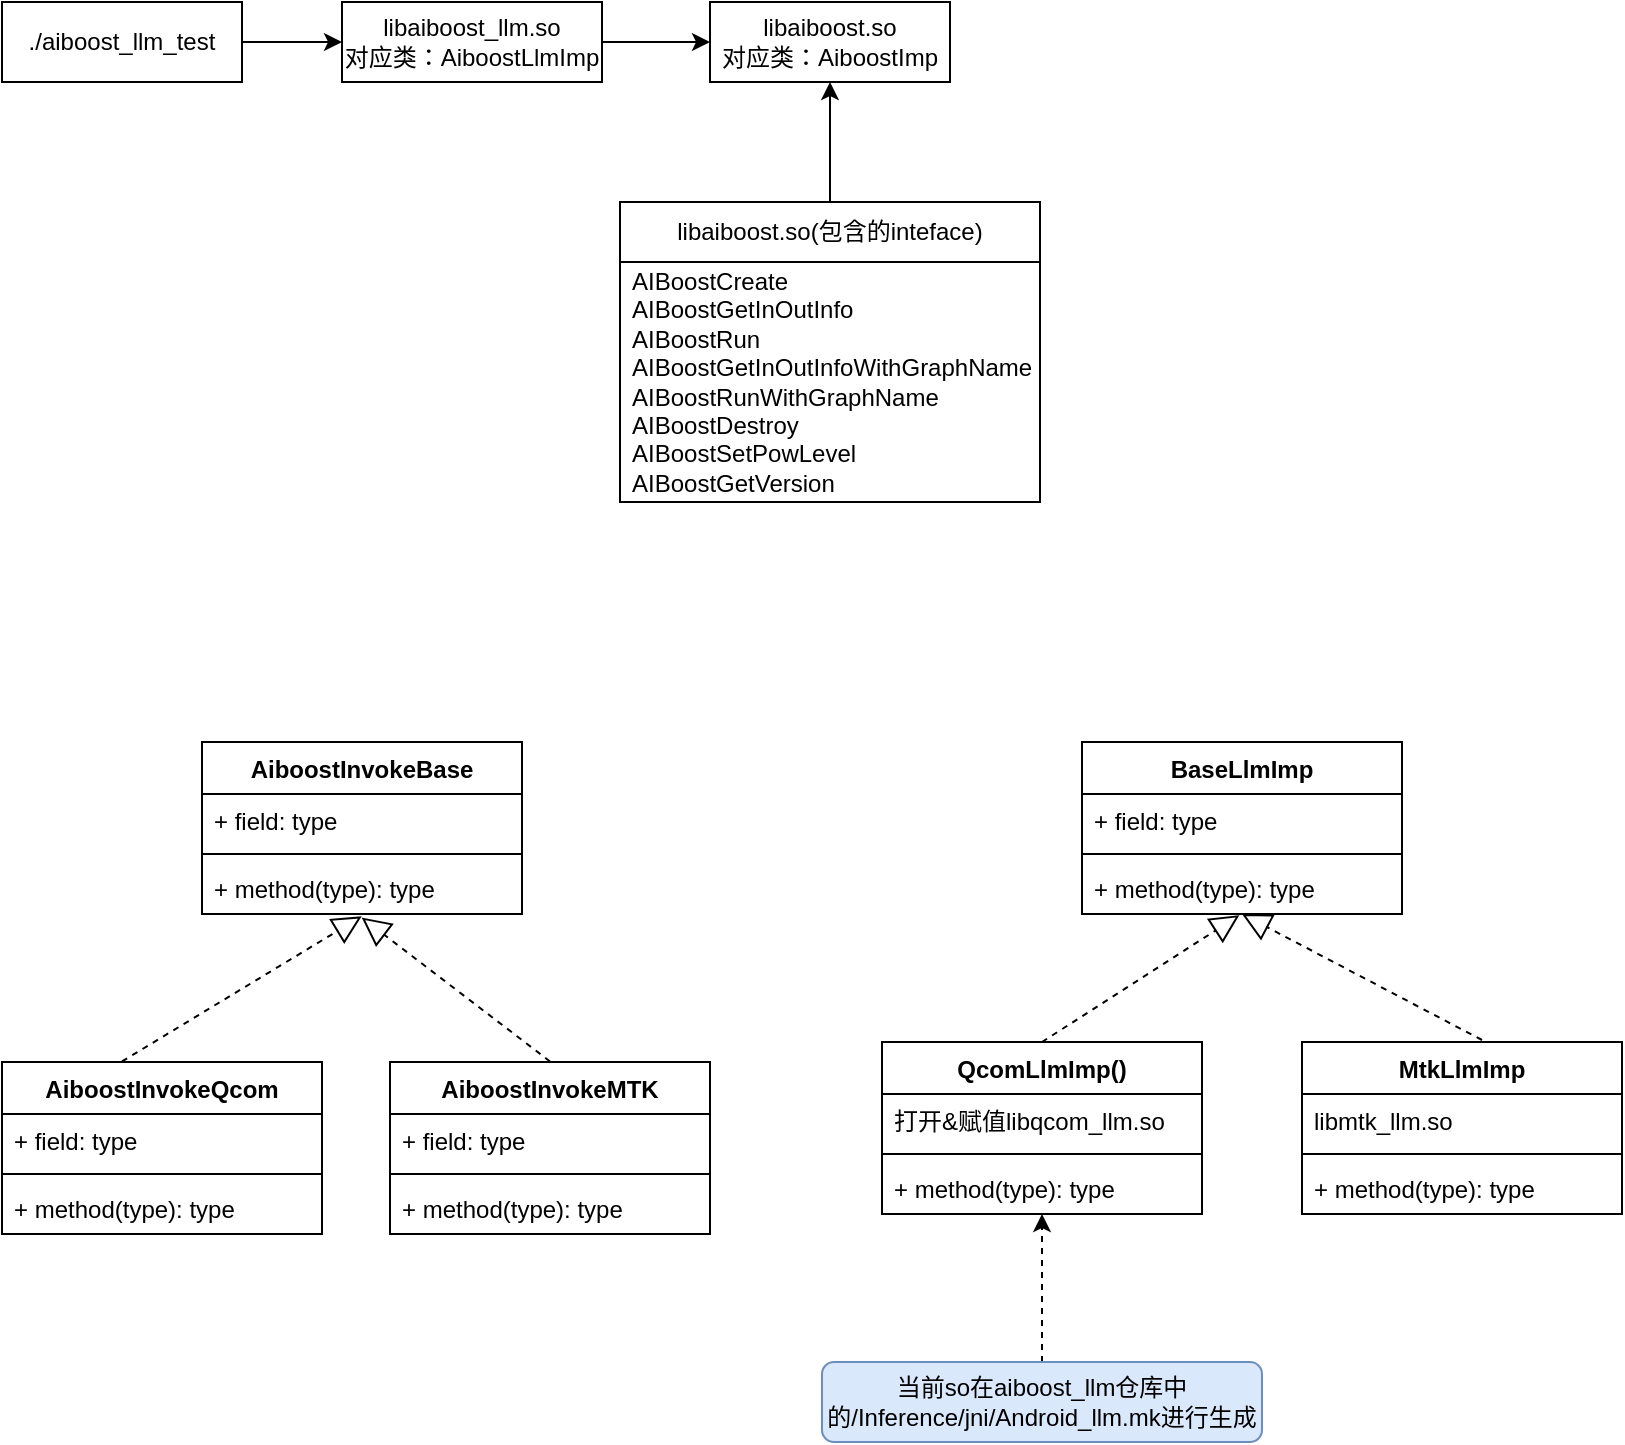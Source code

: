 <mxfile version="26.2.15">
  <diagram name="第 1 页" id="rzc_DVTnZd3EuTVf8gxU">
    <mxGraphModel dx="864" dy="421" grid="1" gridSize="10" guides="1" tooltips="1" connect="1" arrows="1" fold="1" page="1" pageScale="1" pageWidth="827" pageHeight="1169" math="0" shadow="0">
      <root>
        <mxCell id="0" />
        <mxCell id="1" parent="0" />
        <mxCell id="CTm-zYa0rUxEFgS59MSg-5" style="edgeStyle=orthogonalEdgeStyle;rounded=0;orthogonalLoop=1;jettySize=auto;html=1;exitX=1;exitY=0.5;exitDx=0;exitDy=0;entryX=0;entryY=0.5;entryDx=0;entryDy=0;" edge="1" parent="1" source="CTm-zYa0rUxEFgS59MSg-1" target="CTm-zYa0rUxEFgS59MSg-3">
          <mxGeometry relative="1" as="geometry" />
        </mxCell>
        <mxCell id="CTm-zYa0rUxEFgS59MSg-1" value="libaiboost_llm.so&lt;br&gt;对应类：AiboostLlmImp" style="rounded=0;whiteSpace=wrap;html=1;" vertex="1" parent="1">
          <mxGeometry x="230" y="420" width="130" height="40" as="geometry" />
        </mxCell>
        <mxCell id="CTm-zYa0rUxEFgS59MSg-4" style="edgeStyle=orthogonalEdgeStyle;rounded=0;orthogonalLoop=1;jettySize=auto;html=1;exitX=1;exitY=0.5;exitDx=0;exitDy=0;" edge="1" parent="1" source="CTm-zYa0rUxEFgS59MSg-2" target="CTm-zYa0rUxEFgS59MSg-1">
          <mxGeometry relative="1" as="geometry" />
        </mxCell>
        <mxCell id="CTm-zYa0rUxEFgS59MSg-2" value="./aiboost_llm_test" style="rounded=0;whiteSpace=wrap;html=1;" vertex="1" parent="1">
          <mxGeometry x="60" y="420" width="120" height="40" as="geometry" />
        </mxCell>
        <mxCell id="CTm-zYa0rUxEFgS59MSg-3" value="libaiboost.so&lt;br&gt;对应类：AiboostImp" style="rounded=0;whiteSpace=wrap;html=1;" vertex="1" parent="1">
          <mxGeometry x="414" y="420" width="120" height="40" as="geometry" />
        </mxCell>
        <mxCell id="CTm-zYa0rUxEFgS59MSg-13" style="edgeStyle=orthogonalEdgeStyle;rounded=0;orthogonalLoop=1;jettySize=auto;html=1;exitX=0.5;exitY=0;exitDx=0;exitDy=0;entryX=0.5;entryY=1;entryDx=0;entryDy=0;" edge="1" parent="1" source="CTm-zYa0rUxEFgS59MSg-9" target="CTm-zYa0rUxEFgS59MSg-3">
          <mxGeometry relative="1" as="geometry" />
        </mxCell>
        <mxCell id="CTm-zYa0rUxEFgS59MSg-9" value="libaiboost.so(包含的inteface)" style="swimlane;fontStyle=0;childLayout=stackLayout;horizontal=1;startSize=30;horizontalStack=0;resizeParent=1;resizeParentMax=0;resizeLast=0;collapsible=1;marginBottom=0;whiteSpace=wrap;html=1;" vertex="1" parent="1">
          <mxGeometry x="369" y="520" width="210" height="150" as="geometry">
            <mxRectangle x="369" y="520" width="130" height="30" as="alternateBounds" />
          </mxGeometry>
        </mxCell>
        <mxCell id="CTm-zYa0rUxEFgS59MSg-10" value="AIBoostCreate&lt;div&gt;AIBoostGetInOutInfo&lt;br&gt;AIBoostRun&lt;br&gt;AIBoostGetInOutInfoWithGraphName&lt;br&gt;AIBoostRunWithGraphName&lt;br&gt;AIBoostDestroy&lt;br&gt;AIBoostSetPowLevel&lt;br&gt;AIBoostGetVersion&lt;br&gt;&lt;/div&gt;" style="text;strokeColor=none;fillColor=none;align=left;verticalAlign=middle;spacingLeft=4;spacingRight=4;overflow=hidden;points=[[0,0.5],[1,0.5]];portConstraint=eastwest;rotatable=0;whiteSpace=wrap;html=1;" vertex="1" parent="CTm-zYa0rUxEFgS59MSg-9">
          <mxGeometry y="30" width="210" height="120" as="geometry" />
        </mxCell>
        <mxCell id="CTm-zYa0rUxEFgS59MSg-14" value="AiboostInvokeBase" style="swimlane;fontStyle=1;align=center;verticalAlign=top;childLayout=stackLayout;horizontal=1;startSize=26;horizontalStack=0;resizeParent=1;resizeParentMax=0;resizeLast=0;collapsible=1;marginBottom=0;whiteSpace=wrap;html=1;" vertex="1" parent="1">
          <mxGeometry x="160" y="790" width="160" height="86" as="geometry" />
        </mxCell>
        <mxCell id="CTm-zYa0rUxEFgS59MSg-15" value="+ field: type" style="text;strokeColor=none;fillColor=none;align=left;verticalAlign=top;spacingLeft=4;spacingRight=4;overflow=hidden;rotatable=0;points=[[0,0.5],[1,0.5]];portConstraint=eastwest;whiteSpace=wrap;html=1;" vertex="1" parent="CTm-zYa0rUxEFgS59MSg-14">
          <mxGeometry y="26" width="160" height="26" as="geometry" />
        </mxCell>
        <mxCell id="CTm-zYa0rUxEFgS59MSg-16" value="" style="line;strokeWidth=1;fillColor=none;align=left;verticalAlign=middle;spacingTop=-1;spacingLeft=3;spacingRight=3;rotatable=0;labelPosition=right;points=[];portConstraint=eastwest;strokeColor=inherit;" vertex="1" parent="CTm-zYa0rUxEFgS59MSg-14">
          <mxGeometry y="52" width="160" height="8" as="geometry" />
        </mxCell>
        <mxCell id="CTm-zYa0rUxEFgS59MSg-17" value="+ method(type): type" style="text;strokeColor=none;fillColor=none;align=left;verticalAlign=top;spacingLeft=4;spacingRight=4;overflow=hidden;rotatable=0;points=[[0,0.5],[1,0.5]];portConstraint=eastwest;whiteSpace=wrap;html=1;" vertex="1" parent="CTm-zYa0rUxEFgS59MSg-14">
          <mxGeometry y="60" width="160" height="26" as="geometry" />
        </mxCell>
        <mxCell id="CTm-zYa0rUxEFgS59MSg-18" value="AiboostInvokeQcom" style="swimlane;fontStyle=1;align=center;verticalAlign=top;childLayout=stackLayout;horizontal=1;startSize=26;horizontalStack=0;resizeParent=1;resizeParentMax=0;resizeLast=0;collapsible=1;marginBottom=0;whiteSpace=wrap;html=1;" vertex="1" parent="1">
          <mxGeometry x="60" y="950" width="160" height="86" as="geometry" />
        </mxCell>
        <mxCell id="CTm-zYa0rUxEFgS59MSg-19" value="+ field: type" style="text;strokeColor=none;fillColor=none;align=left;verticalAlign=top;spacingLeft=4;spacingRight=4;overflow=hidden;rotatable=0;points=[[0,0.5],[1,0.5]];portConstraint=eastwest;whiteSpace=wrap;html=1;" vertex="1" parent="CTm-zYa0rUxEFgS59MSg-18">
          <mxGeometry y="26" width="160" height="26" as="geometry" />
        </mxCell>
        <mxCell id="CTm-zYa0rUxEFgS59MSg-20" value="" style="line;strokeWidth=1;fillColor=none;align=left;verticalAlign=middle;spacingTop=-1;spacingLeft=3;spacingRight=3;rotatable=0;labelPosition=right;points=[];portConstraint=eastwest;strokeColor=inherit;" vertex="1" parent="CTm-zYa0rUxEFgS59MSg-18">
          <mxGeometry y="52" width="160" height="8" as="geometry" />
        </mxCell>
        <mxCell id="CTm-zYa0rUxEFgS59MSg-21" value="+ method(type): type" style="text;strokeColor=none;fillColor=none;align=left;verticalAlign=top;spacingLeft=4;spacingRight=4;overflow=hidden;rotatable=0;points=[[0,0.5],[1,0.5]];portConstraint=eastwest;whiteSpace=wrap;html=1;" vertex="1" parent="CTm-zYa0rUxEFgS59MSg-18">
          <mxGeometry y="60" width="160" height="26" as="geometry" />
        </mxCell>
        <mxCell id="CTm-zYa0rUxEFgS59MSg-22" value="AiboostInvokeMTK" style="swimlane;fontStyle=1;align=center;verticalAlign=top;childLayout=stackLayout;horizontal=1;startSize=26;horizontalStack=0;resizeParent=1;resizeParentMax=0;resizeLast=0;collapsible=1;marginBottom=0;whiteSpace=wrap;html=1;" vertex="1" parent="1">
          <mxGeometry x="254" y="950" width="160" height="86" as="geometry" />
        </mxCell>
        <mxCell id="CTm-zYa0rUxEFgS59MSg-23" value="+ field: type" style="text;strokeColor=none;fillColor=none;align=left;verticalAlign=top;spacingLeft=4;spacingRight=4;overflow=hidden;rotatable=0;points=[[0,0.5],[1,0.5]];portConstraint=eastwest;whiteSpace=wrap;html=1;" vertex="1" parent="CTm-zYa0rUxEFgS59MSg-22">
          <mxGeometry y="26" width="160" height="26" as="geometry" />
        </mxCell>
        <mxCell id="CTm-zYa0rUxEFgS59MSg-24" value="" style="line;strokeWidth=1;fillColor=none;align=left;verticalAlign=middle;spacingTop=-1;spacingLeft=3;spacingRight=3;rotatable=0;labelPosition=right;points=[];portConstraint=eastwest;strokeColor=inherit;" vertex="1" parent="CTm-zYa0rUxEFgS59MSg-22">
          <mxGeometry y="52" width="160" height="8" as="geometry" />
        </mxCell>
        <mxCell id="CTm-zYa0rUxEFgS59MSg-25" value="+ method(type): type" style="text;strokeColor=none;fillColor=none;align=left;verticalAlign=top;spacingLeft=4;spacingRight=4;overflow=hidden;rotatable=0;points=[[0,0.5],[1,0.5]];portConstraint=eastwest;whiteSpace=wrap;html=1;" vertex="1" parent="CTm-zYa0rUxEFgS59MSg-22">
          <mxGeometry y="60" width="160" height="26" as="geometry" />
        </mxCell>
        <mxCell id="CTm-zYa0rUxEFgS59MSg-30" value="" style="endArrow=block;dashed=1;endFill=0;endSize=12;html=1;rounded=0;entryX=0.499;entryY=1.045;entryDx=0;entryDy=0;entryPerimeter=0;" edge="1" parent="1" target="CTm-zYa0rUxEFgS59MSg-17">
          <mxGeometry width="160" relative="1" as="geometry">
            <mxPoint x="120" y="949.71" as="sourcePoint" />
            <mxPoint x="280" y="949.71" as="targetPoint" />
          </mxGeometry>
        </mxCell>
        <mxCell id="CTm-zYa0rUxEFgS59MSg-31" value="" style="endArrow=block;dashed=1;endFill=0;endSize=12;html=1;rounded=0;entryX=0.499;entryY=1.068;entryDx=0;entryDy=0;entryPerimeter=0;" edge="1" parent="1" target="CTm-zYa0rUxEFgS59MSg-17">
          <mxGeometry width="160" relative="1" as="geometry">
            <mxPoint x="334" y="949.71" as="sourcePoint" />
            <mxPoint x="494" y="949.71" as="targetPoint" />
          </mxGeometry>
        </mxCell>
        <mxCell id="CTm-zYa0rUxEFgS59MSg-37" value="BaseLlmImp" style="swimlane;fontStyle=1;align=center;verticalAlign=top;childLayout=stackLayout;horizontal=1;startSize=26;horizontalStack=0;resizeParent=1;resizeParentMax=0;resizeLast=0;collapsible=1;marginBottom=0;whiteSpace=wrap;html=1;" vertex="1" parent="1">
          <mxGeometry x="600" y="790" width="160" height="86" as="geometry" />
        </mxCell>
        <mxCell id="CTm-zYa0rUxEFgS59MSg-38" value="+ field: type" style="text;strokeColor=none;fillColor=none;align=left;verticalAlign=top;spacingLeft=4;spacingRight=4;overflow=hidden;rotatable=0;points=[[0,0.5],[1,0.5]];portConstraint=eastwest;whiteSpace=wrap;html=1;" vertex="1" parent="CTm-zYa0rUxEFgS59MSg-37">
          <mxGeometry y="26" width="160" height="26" as="geometry" />
        </mxCell>
        <mxCell id="CTm-zYa0rUxEFgS59MSg-39" value="" style="line;strokeWidth=1;fillColor=none;align=left;verticalAlign=middle;spacingTop=-1;spacingLeft=3;spacingRight=3;rotatable=0;labelPosition=right;points=[];portConstraint=eastwest;strokeColor=inherit;" vertex="1" parent="CTm-zYa0rUxEFgS59MSg-37">
          <mxGeometry y="52" width="160" height="8" as="geometry" />
        </mxCell>
        <mxCell id="CTm-zYa0rUxEFgS59MSg-40" value="+ method(type): type" style="text;strokeColor=none;fillColor=none;align=left;verticalAlign=top;spacingLeft=4;spacingRight=4;overflow=hidden;rotatable=0;points=[[0,0.5],[1,0.5]];portConstraint=eastwest;whiteSpace=wrap;html=1;" vertex="1" parent="CTm-zYa0rUxEFgS59MSg-37">
          <mxGeometry y="60" width="160" height="26" as="geometry" />
        </mxCell>
        <mxCell id="CTm-zYa0rUxEFgS59MSg-41" value="QcomLlmImp()" style="swimlane;fontStyle=1;align=center;verticalAlign=top;childLayout=stackLayout;horizontal=1;startSize=26;horizontalStack=0;resizeParent=1;resizeParentMax=0;resizeLast=0;collapsible=1;marginBottom=0;whiteSpace=wrap;html=1;" vertex="1" parent="1">
          <mxGeometry x="500" y="940" width="160" height="86" as="geometry" />
        </mxCell>
        <mxCell id="CTm-zYa0rUxEFgS59MSg-42" value="打开&amp;amp;赋值libqcom_llm.so" style="text;strokeColor=none;fillColor=none;align=left;verticalAlign=top;spacingLeft=4;spacingRight=4;overflow=hidden;rotatable=0;points=[[0,0.5],[1,0.5]];portConstraint=eastwest;whiteSpace=wrap;html=1;" vertex="1" parent="CTm-zYa0rUxEFgS59MSg-41">
          <mxGeometry y="26" width="160" height="26" as="geometry" />
        </mxCell>
        <mxCell id="CTm-zYa0rUxEFgS59MSg-43" value="" style="line;strokeWidth=1;fillColor=none;align=left;verticalAlign=middle;spacingTop=-1;spacingLeft=3;spacingRight=3;rotatable=0;labelPosition=right;points=[];portConstraint=eastwest;strokeColor=inherit;" vertex="1" parent="CTm-zYa0rUxEFgS59MSg-41">
          <mxGeometry y="52" width="160" height="8" as="geometry" />
        </mxCell>
        <mxCell id="CTm-zYa0rUxEFgS59MSg-44" value="+ method(type): type" style="text;strokeColor=none;fillColor=none;align=left;verticalAlign=top;spacingLeft=4;spacingRight=4;overflow=hidden;rotatable=0;points=[[0,0.5],[1,0.5]];portConstraint=eastwest;whiteSpace=wrap;html=1;" vertex="1" parent="CTm-zYa0rUxEFgS59MSg-41">
          <mxGeometry y="60" width="160" height="26" as="geometry" />
        </mxCell>
        <mxCell id="CTm-zYa0rUxEFgS59MSg-46" value="MtkLlmImp" style="swimlane;fontStyle=1;align=center;verticalAlign=top;childLayout=stackLayout;horizontal=1;startSize=26;horizontalStack=0;resizeParent=1;resizeParentMax=0;resizeLast=0;collapsible=1;marginBottom=0;whiteSpace=wrap;html=1;" vertex="1" parent="1">
          <mxGeometry x="710" y="940" width="160" height="86" as="geometry" />
        </mxCell>
        <mxCell id="CTm-zYa0rUxEFgS59MSg-47" value="libmtk_llm.so" style="text;strokeColor=none;fillColor=none;align=left;verticalAlign=top;spacingLeft=4;spacingRight=4;overflow=hidden;rotatable=0;points=[[0,0.5],[1,0.5]];portConstraint=eastwest;whiteSpace=wrap;html=1;" vertex="1" parent="CTm-zYa0rUxEFgS59MSg-46">
          <mxGeometry y="26" width="160" height="26" as="geometry" />
        </mxCell>
        <mxCell id="CTm-zYa0rUxEFgS59MSg-48" value="" style="line;strokeWidth=1;fillColor=none;align=left;verticalAlign=middle;spacingTop=-1;spacingLeft=3;spacingRight=3;rotatable=0;labelPosition=right;points=[];portConstraint=eastwest;strokeColor=inherit;" vertex="1" parent="CTm-zYa0rUxEFgS59MSg-46">
          <mxGeometry y="52" width="160" height="8" as="geometry" />
        </mxCell>
        <mxCell id="CTm-zYa0rUxEFgS59MSg-49" value="+ method(type): type" style="text;strokeColor=none;fillColor=none;align=left;verticalAlign=top;spacingLeft=4;spacingRight=4;overflow=hidden;rotatable=0;points=[[0,0.5],[1,0.5]];portConstraint=eastwest;whiteSpace=wrap;html=1;" vertex="1" parent="CTm-zYa0rUxEFgS59MSg-46">
          <mxGeometry y="60" width="160" height="26" as="geometry" />
        </mxCell>
        <mxCell id="CTm-zYa0rUxEFgS59MSg-50" value="" style="endArrow=block;dashed=1;endFill=0;endSize=12;html=1;rounded=0;entryX=0.492;entryY=1.022;entryDx=0;entryDy=0;entryPerimeter=0;exitX=0.5;exitY=0;exitDx=0;exitDy=0;" edge="1" parent="1" source="CTm-zYa0rUxEFgS59MSg-41" target="CTm-zYa0rUxEFgS59MSg-40">
          <mxGeometry width="160" relative="1" as="geometry">
            <mxPoint x="544" y="940" as="sourcePoint" />
            <mxPoint x="450" y="868.29" as="targetPoint" />
          </mxGeometry>
        </mxCell>
        <mxCell id="CTm-zYa0rUxEFgS59MSg-51" value="" style="endArrow=block;dashed=1;endFill=0;endSize=12;html=1;rounded=0;entryX=0.5;entryY=1;entryDx=0;entryDy=0;" edge="1" parent="1" target="CTm-zYa0rUxEFgS59MSg-37">
          <mxGeometry width="160" relative="1" as="geometry">
            <mxPoint x="800" y="939" as="sourcePoint" />
            <mxPoint x="905" y="876" as="targetPoint" />
          </mxGeometry>
        </mxCell>
        <mxCell id="CTm-zYa0rUxEFgS59MSg-53" style="edgeStyle=orthogonalEdgeStyle;rounded=0;orthogonalLoop=1;jettySize=auto;html=1;exitX=0.5;exitY=0;exitDx=0;exitDy=0;entryX=0.5;entryY=1;entryDx=0;entryDy=0;dashed=1;" edge="1" parent="1" source="CTm-zYa0rUxEFgS59MSg-52" target="CTm-zYa0rUxEFgS59MSg-41">
          <mxGeometry relative="1" as="geometry" />
        </mxCell>
        <mxCell id="CTm-zYa0rUxEFgS59MSg-52" value="当前so在aiboost_llm仓库中的/Inference/jni/Android_llm.mk进行生成" style="rounded=1;whiteSpace=wrap;html=1;fillColor=#dae8fc;strokeColor=#6c8ebf;" vertex="1" parent="1">
          <mxGeometry x="470" y="1100" width="220" height="40" as="geometry" />
        </mxCell>
      </root>
    </mxGraphModel>
  </diagram>
</mxfile>
